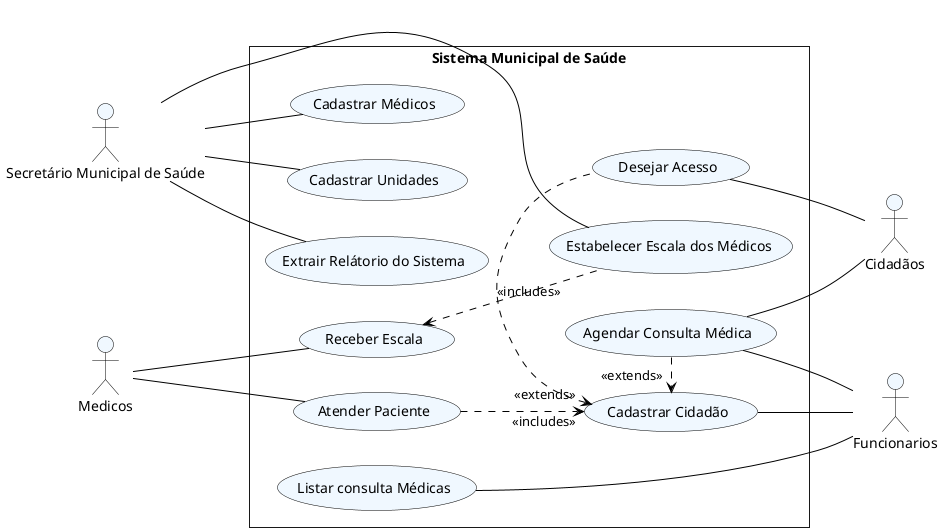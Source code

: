 @startuml ex27_3
skinparam style strictuml
skinparam ActorBackgroundColor aliceblue
skinparam ActorBorderColor black
skinparam BackgroundColor white
skinparam UsecaseBackgroundColor aliceblue
skinparam UsecaseBorderColor black
skinparam ArrowColor black

left to right direction 

actor "Secretário Municipal de Saúde" as SecretarioS 
actor "Cidadãos" as Cidadao 
actor Funcionarios
actor Medicos

rectangle "Sistema Municipal de Saúde" as Prefeitura {
    ' Usecase do Secretario
    usecase "Cadastrar Médicos" as CadMedi
    usecase "Cadastrar Unidades" as CadUni
    usecase "Estabelecer Escala dos Médicos" as EstabelecerEscala
    usecase "Extrair Relátorio do Sistema" as Extrair
    ' Usecase do Cidadao
    usecase "Desejar Acesso" as Desejar
    usecase "Agendar Consulta Médica" as Agendar
    ' Usecase dos Funcionarios
    usecase "Cadastrar Cidadão" as CadCid
    usecase "Listar consulta Médicas" as Listar
    ' Usecase dos Medicos 
    usecase "Atender Paciente" as Atender
    usecase "Receber Escala" as RecEscala
    SecretarioS - EstabelecerEscala
    SecretarioS -- CadMedi
    SecretarioS -- CadUni
    SecretarioS -- Extrair

    Cidadao -- Desejar
    Cidadao -up- Agendar
    Desejar .left.> "<<extends>>" CadCid

    Agendar .> "<<extends>>" CadCid

    Funcionarios -up- CadCid
    Funcionarios - Listar
    Funcionarios -up- Agendar

    Medicos -- Atender
    Medicos -left- RecEscala
    Atender ..> "<<includes>>" CadCid
    RecEscala <.down. "<<includes>>" EstabelecerEscala
} 

@enduml